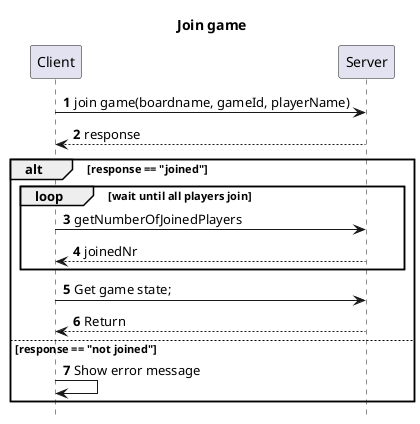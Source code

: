 @startuml
'https://plantuml.com/sequence-diagram
hide footbox

autonumber
title Join game

Client -> Server: join game(boardname, gameId, playerName)
Client <-- Server: response
alt response == "joined"
    loop wait until all players join
        Client -> Server: getNumberOfJoinedPlayers
        Client <-- Server: joinedNr
    end
    Client->Server: Get game state;
    Client <-- Server: Return
else response == "not joined"
    Client->Client: Show error message
end
@enduml